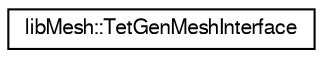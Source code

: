 digraph "Graphical Class Hierarchy"
{
  edge [fontname="FreeSans",fontsize="10",labelfontname="FreeSans",labelfontsize="10"];
  node [fontname="FreeSans",fontsize="10",shape=record];
  rankdir="LR";
  Node1 [label="libMesh::TetGenMeshInterface",height=0.2,width=0.4,color="black", fillcolor="white", style="filled",URL="$classlibMesh_1_1TetGenMeshInterface.html"];
}
